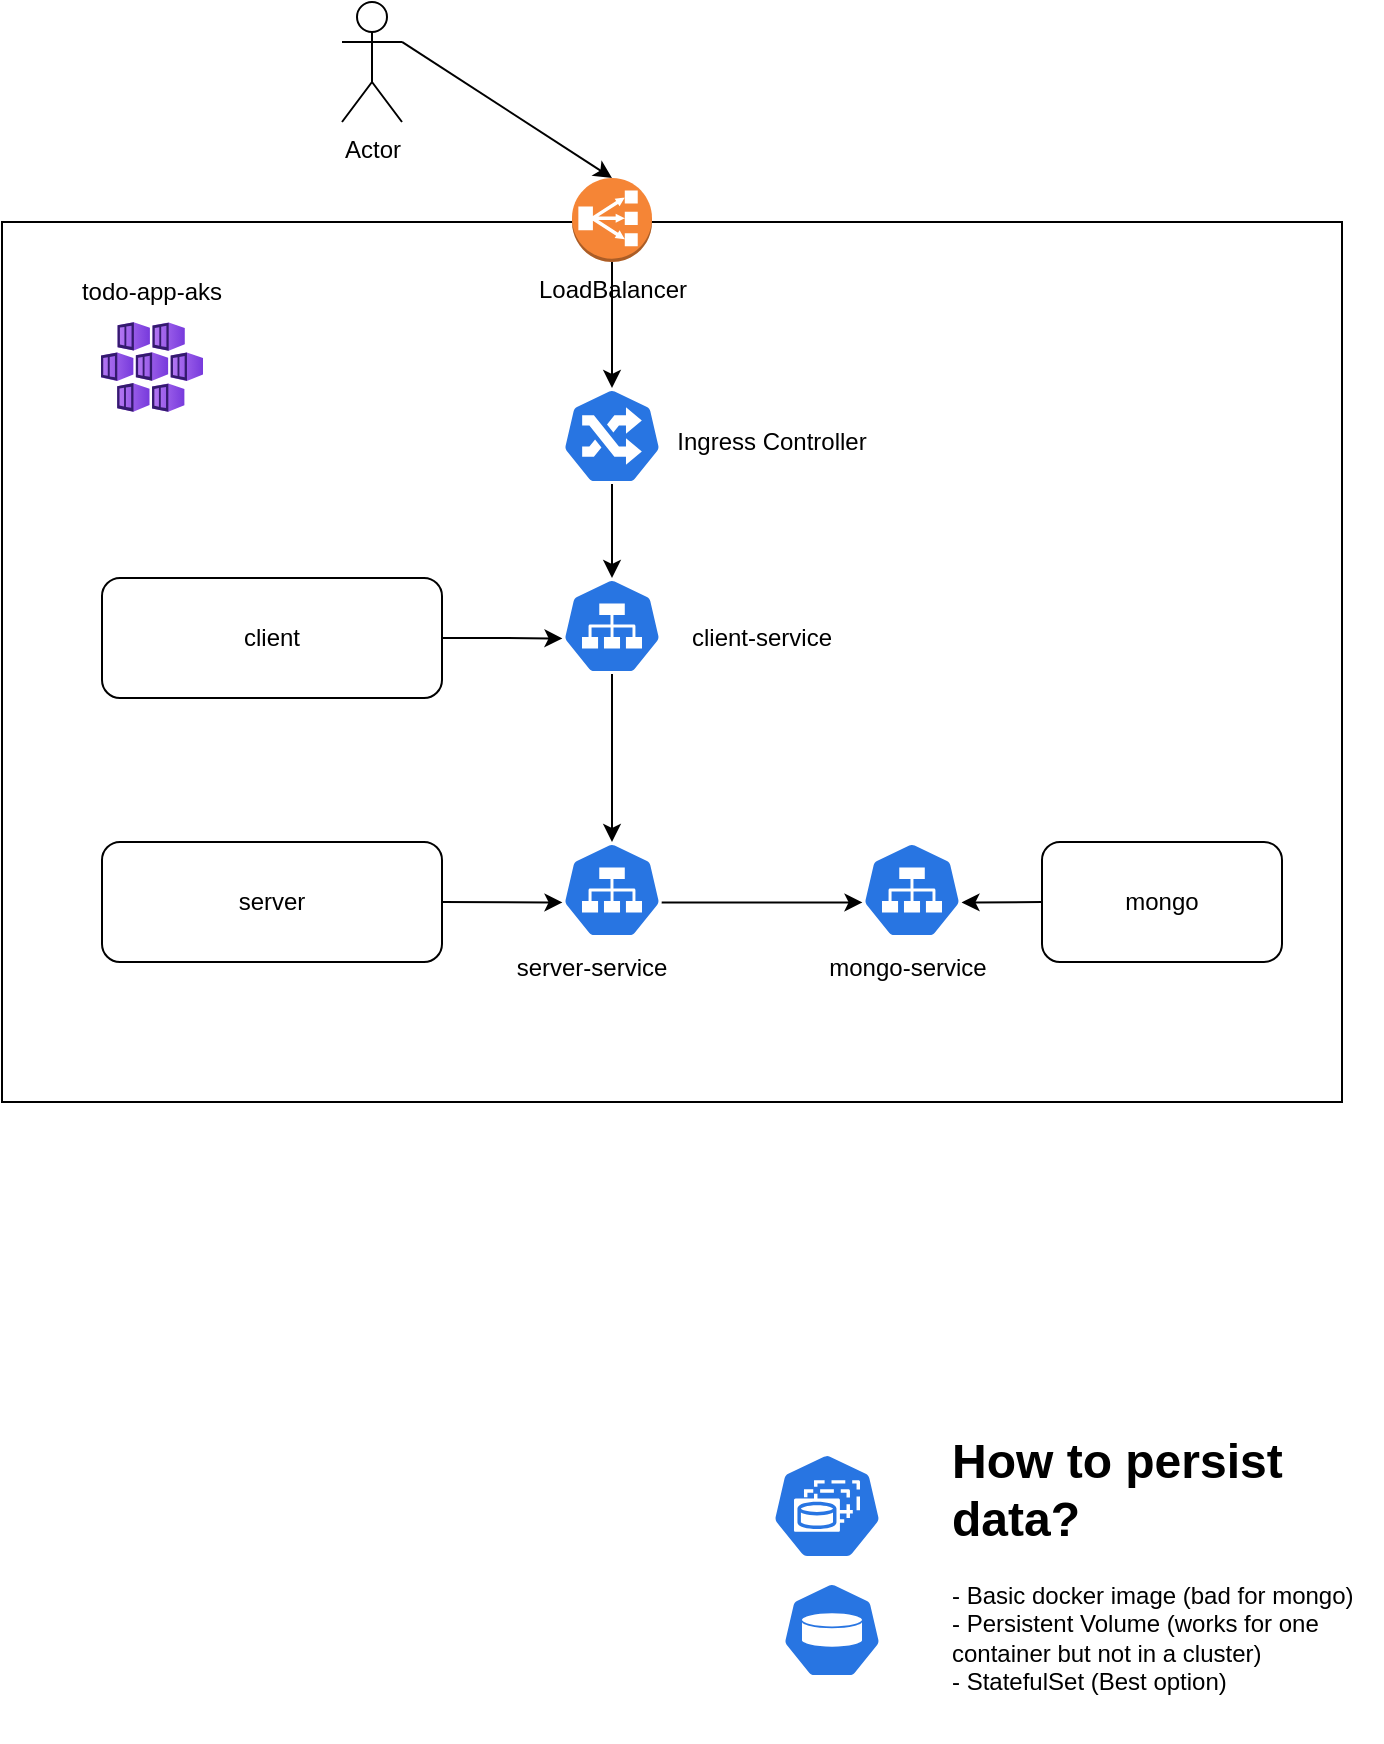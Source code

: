 <mxfile>
    <diagram id="2nSP7G7Fd_z32BXKKqaE" name="Page-1">
        <mxGraphModel dx="1027" dy="648" grid="1" gridSize="10" guides="1" tooltips="1" connect="1" arrows="1" fold="1" page="1" pageScale="1" pageWidth="850" pageHeight="1100" math="0" shadow="0">
            <root>
                <mxCell id="0"/>
                <mxCell id="1" parent="0"/>
                <mxCell id="7" value="" style="rounded=0;whiteSpace=wrap;html=1;" parent="1" vertex="1">
                    <mxGeometry x="70" y="180" width="670" height="440" as="geometry"/>
                </mxCell>
                <mxCell id="6m7_le0CkF9RVVJH9YGE-13" style="edgeStyle=orthogonalEdgeStyle;rounded=0;orthogonalLoop=1;jettySize=auto;html=1;exitX=1;exitY=0.5;exitDx=0;exitDy=0;entryX=0.005;entryY=0.63;entryDx=0;entryDy=0;entryPerimeter=0;" parent="1" source="2" target="6m7_le0CkF9RVVJH9YGE-11" edge="1">
                    <mxGeometry relative="1" as="geometry"/>
                </mxCell>
                <mxCell id="2" value="client" style="rounded=1;whiteSpace=wrap;html=1;" parent="1" vertex="1">
                    <mxGeometry x="120" y="358" width="170" height="60" as="geometry"/>
                </mxCell>
                <mxCell id="12" style="edgeStyle=none;html=1;exitX=1;exitY=0.5;exitDx=0;exitDy=0;entryX=0.005;entryY=0.63;entryDx=0;entryDy=0;entryPerimeter=0;" parent="1" source="3" target="6m7_le0CkF9RVVJH9YGE-12" edge="1">
                    <mxGeometry relative="1" as="geometry"/>
                </mxCell>
                <mxCell id="3" value="server" style="rounded=1;whiteSpace=wrap;html=1;" parent="1" vertex="1">
                    <mxGeometry x="120" y="490" width="170" height="60" as="geometry"/>
                </mxCell>
                <mxCell id="10" style="edgeStyle=none;html=1;exitX=0;exitY=0.5;exitDx=0;exitDy=0;entryX=0.995;entryY=0.63;entryDx=0;entryDy=0;entryPerimeter=0;" parent="1" source="4" target="9" edge="1">
                    <mxGeometry relative="1" as="geometry"/>
                </mxCell>
                <mxCell id="4" value="mongo" style="rounded=1;whiteSpace=wrap;html=1;" parent="1" vertex="1">
                    <mxGeometry x="590" y="490" width="120" height="60" as="geometry"/>
                </mxCell>
                <mxCell id="8" value="todo-app-aks" style="text;html=1;strokeColor=none;fillColor=none;align=center;verticalAlign=middle;whiteSpace=wrap;rounded=0;" parent="1" vertex="1">
                    <mxGeometry x="90" y="200" width="110" height="30" as="geometry"/>
                </mxCell>
                <mxCell id="6m7_le0CkF9RVVJH9YGE-10" value="" style="aspect=fixed;html=1;points=[];align=center;image;fontSize=12;image=img/lib/azure2/containers/Kubernetes_Services.svg;" parent="1" vertex="1">
                    <mxGeometry x="119.49" y="230" width="51.01" height="45" as="geometry"/>
                </mxCell>
                <mxCell id="6m7_le0CkF9RVVJH9YGE-15" style="edgeStyle=orthogonalEdgeStyle;rounded=0;orthogonalLoop=1;jettySize=auto;html=1;exitX=0.5;exitY=1;exitDx=0;exitDy=0;exitPerimeter=0;entryX=0.5;entryY=0;entryDx=0;entryDy=0;entryPerimeter=0;" parent="1" source="6m7_le0CkF9RVVJH9YGE-11" target="6m7_le0CkF9RVVJH9YGE-12" edge="1">
                    <mxGeometry relative="1" as="geometry"/>
                </mxCell>
                <mxCell id="6m7_le0CkF9RVVJH9YGE-11" value="" style="sketch=0;html=1;dashed=0;whitespace=wrap;fillColor=#2875E2;strokeColor=#ffffff;points=[[0.005,0.63,0],[0.1,0.2,0],[0.9,0.2,0],[0.5,0,0],[0.995,0.63,0],[0.72,0.99,0],[0.5,1,0],[0.28,0.99,0]];shape=mxgraph.kubernetes.icon;prIcon=svc" parent="1" vertex="1">
                    <mxGeometry x="350" y="358" width="50" height="48" as="geometry"/>
                </mxCell>
                <mxCell id="6m7_le0CkF9RVVJH9YGE-23" style="edgeStyle=orthogonalEdgeStyle;rounded=0;orthogonalLoop=1;jettySize=auto;html=1;exitX=0.995;exitY=0.63;exitDx=0;exitDy=0;exitPerimeter=0;entryX=0.005;entryY=0.63;entryDx=0;entryDy=0;entryPerimeter=0;" parent="1" source="6m7_le0CkF9RVVJH9YGE-12" target="9" edge="1">
                    <mxGeometry relative="1" as="geometry">
                        <Array as="points">
                            <mxPoint x="490" y="520"/>
                            <mxPoint x="490" y="520"/>
                        </Array>
                    </mxGeometry>
                </mxCell>
                <mxCell id="6m7_le0CkF9RVVJH9YGE-12" value="" style="sketch=0;html=1;dashed=0;whitespace=wrap;fillColor=#2875E2;strokeColor=#ffffff;points=[[0.005,0.63,0],[0.1,0.2,0],[0.9,0.2,0],[0.5,0,0],[0.995,0.63,0],[0.72,0.99,0],[0.5,1,0],[0.28,0.99,0]];shape=mxgraph.kubernetes.icon;prIcon=svc" parent="1" vertex="1">
                    <mxGeometry x="350" y="490" width="50" height="48" as="geometry"/>
                </mxCell>
                <mxCell id="6m7_le0CkF9RVVJH9YGE-16" value="client-service" style="text;html=1;strokeColor=none;fillColor=none;align=center;verticalAlign=middle;whiteSpace=wrap;rounded=0;" parent="1" vertex="1">
                    <mxGeometry x="395" y="373" width="110" height="30" as="geometry"/>
                </mxCell>
                <mxCell id="6m7_le0CkF9RVVJH9YGE-17" value="mongo-service" style="text;html=1;strokeColor=none;fillColor=none;align=center;verticalAlign=middle;whiteSpace=wrap;rounded=0;" parent="1" vertex="1">
                    <mxGeometry x="467.5" y="538" width="110" height="30" as="geometry"/>
                </mxCell>
                <mxCell id="6m7_le0CkF9RVVJH9YGE-18" value="" style="sketch=0;html=1;dashed=0;whitespace=wrap;fillColor=#2875E2;strokeColor=#ffffff;points=[[0.005,0.63,0],[0.1,0.2,0],[0.9,0.2,0],[0.5,0,0],[0.995,0.63,0],[0.72,0.99,0],[0.5,1,0],[0.28,0.99,0]];shape=mxgraph.kubernetes.icon;prIcon=sts" parent="1" vertex="1">
                    <mxGeometry x="455" y="790" width="55" height="64" as="geometry"/>
                </mxCell>
                <mxCell id="6m7_le0CkF9RVVJH9YGE-20" style="edgeStyle=orthogonalEdgeStyle;rounded=0;orthogonalLoop=1;jettySize=auto;html=1;exitX=0.5;exitY=1;exitDx=0;exitDy=0;exitPerimeter=0;entryX=0.5;entryY=0;entryDx=0;entryDy=0;entryPerimeter=0;" parent="1" source="6m7_le0CkF9RVVJH9YGE-19" target="6m7_le0CkF9RVVJH9YGE-11" edge="1">
                    <mxGeometry relative="1" as="geometry"/>
                </mxCell>
                <mxCell id="6m7_le0CkF9RVVJH9YGE-19" value="" style="sketch=0;html=1;dashed=0;whitespace=wrap;fillColor=#2875E2;strokeColor=#ffffff;points=[[0.005,0.63,0],[0.1,0.2,0],[0.9,0.2,0],[0.5,0,0],[0.995,0.63,0],[0.72,0.99,0],[0.5,1,0],[0.28,0.99,0]];shape=mxgraph.kubernetes.icon;prIcon=ing" parent="1" vertex="1">
                    <mxGeometry x="350" y="263" width="50" height="48" as="geometry"/>
                </mxCell>
                <mxCell id="6m7_le0CkF9RVVJH9YGE-21" value="Ingress Controller" style="text;html=1;strokeColor=none;fillColor=none;align=center;verticalAlign=middle;whiteSpace=wrap;rounded=0;" parent="1" vertex="1">
                    <mxGeometry x="400" y="275" width="110" height="30" as="geometry"/>
                </mxCell>
                <mxCell id="15" style="edgeStyle=none;html=1;exitX=1;exitY=0.333;exitDx=0;exitDy=0;exitPerimeter=0;entryX=0.5;entryY=0;entryDx=0;entryDy=0;entryPerimeter=0;" parent="1" source="6m7_le0CkF9RVVJH9YGE-26" target="13" edge="1">
                    <mxGeometry relative="1" as="geometry"/>
                </mxCell>
                <mxCell id="6m7_le0CkF9RVVJH9YGE-26" value="Actor" style="shape=umlActor;verticalLabelPosition=bottom;verticalAlign=top;html=1;outlineConnect=0;" parent="1" vertex="1">
                    <mxGeometry x="240" y="70" width="30" height="60" as="geometry"/>
                </mxCell>
                <mxCell id="6m7_le0CkF9RVVJH9YGE-36" style="edgeStyle=orthogonalEdgeStyle;rounded=0;orthogonalLoop=1;jettySize=auto;html=1;exitX=0.5;exitY=1;exitDx=0;exitDy=0;" parent="1" edge="1">
                    <mxGeometry relative="1" as="geometry">
                        <mxPoint x="130" y="718" as="sourcePoint"/>
                        <mxPoint x="130" y="718" as="targetPoint"/>
                    </mxGeometry>
                </mxCell>
                <mxCell id="6m7_le0CkF9RVVJH9YGE-38" value="" style="sketch=0;html=1;dashed=0;whitespace=wrap;fillColor=#2875E2;strokeColor=#ffffff;points=[[0.005,0.63,0],[0.1,0.2,0],[0.9,0.2,0],[0.5,0,0],[0.995,0.63,0],[0.72,0.99,0],[0.5,1,0],[0.28,0.99,0]];shape=mxgraph.kubernetes.icon;prIcon=pv" parent="1" vertex="1">
                    <mxGeometry x="460" y="860" width="50" height="48" as="geometry"/>
                </mxCell>
                <mxCell id="6m7_le0CkF9RVVJH9YGE-39" value="&lt;h1&gt;How to persist data?&lt;/h1&gt;&lt;div&gt;- Basic docker image (bad for mongo)&lt;/div&gt;&lt;div&gt;- Persistent Volume (works for one container but not in a cluster)&lt;/div&gt;&lt;div&gt;- StatefulSet (Best option)&lt;/div&gt;" style="text;html=1;strokeColor=none;fillColor=none;spacing=5;spacingTop=-20;whiteSpace=wrap;overflow=hidden;rounded=0;" parent="1" vertex="1">
                    <mxGeometry x="540" y="780" width="220" height="160" as="geometry"/>
                </mxCell>
                <mxCell id="9" value="" style="sketch=0;html=1;dashed=0;whitespace=wrap;fillColor=#2875E2;strokeColor=#ffffff;points=[[0.005,0.63,0],[0.1,0.2,0],[0.9,0.2,0],[0.5,0,0],[0.995,0.63,0],[0.72,0.99,0],[0.5,1,0],[0.28,0.99,0]];shape=mxgraph.kubernetes.icon;prIcon=svc" parent="1" vertex="1">
                    <mxGeometry x="500" y="490" width="50" height="48" as="geometry"/>
                </mxCell>
                <mxCell id="11" value="server-service" style="text;html=1;strokeColor=none;fillColor=none;align=center;verticalAlign=middle;whiteSpace=wrap;rounded=0;" parent="1" vertex="1">
                    <mxGeometry x="310" y="538" width="110" height="30" as="geometry"/>
                </mxCell>
                <mxCell id="14" style="edgeStyle=none;html=1;exitX=0.5;exitY=1;exitDx=0;exitDy=0;exitPerimeter=0;entryX=0.5;entryY=0;entryDx=0;entryDy=0;entryPerimeter=0;" parent="1" source="13" target="6m7_le0CkF9RVVJH9YGE-19" edge="1">
                    <mxGeometry relative="1" as="geometry"/>
                </mxCell>
                <mxCell id="13" value="LoadBalancer" style="outlineConnect=0;dashed=0;verticalLabelPosition=bottom;verticalAlign=top;align=center;html=1;shape=mxgraph.aws3.classic_load_balancer;fillColor=#F58536;gradientColor=none;" parent="1" vertex="1">
                    <mxGeometry x="355" y="158" width="40" height="42" as="geometry"/>
                </mxCell>
            </root>
        </mxGraphModel>
    </diagram>
</mxfile>